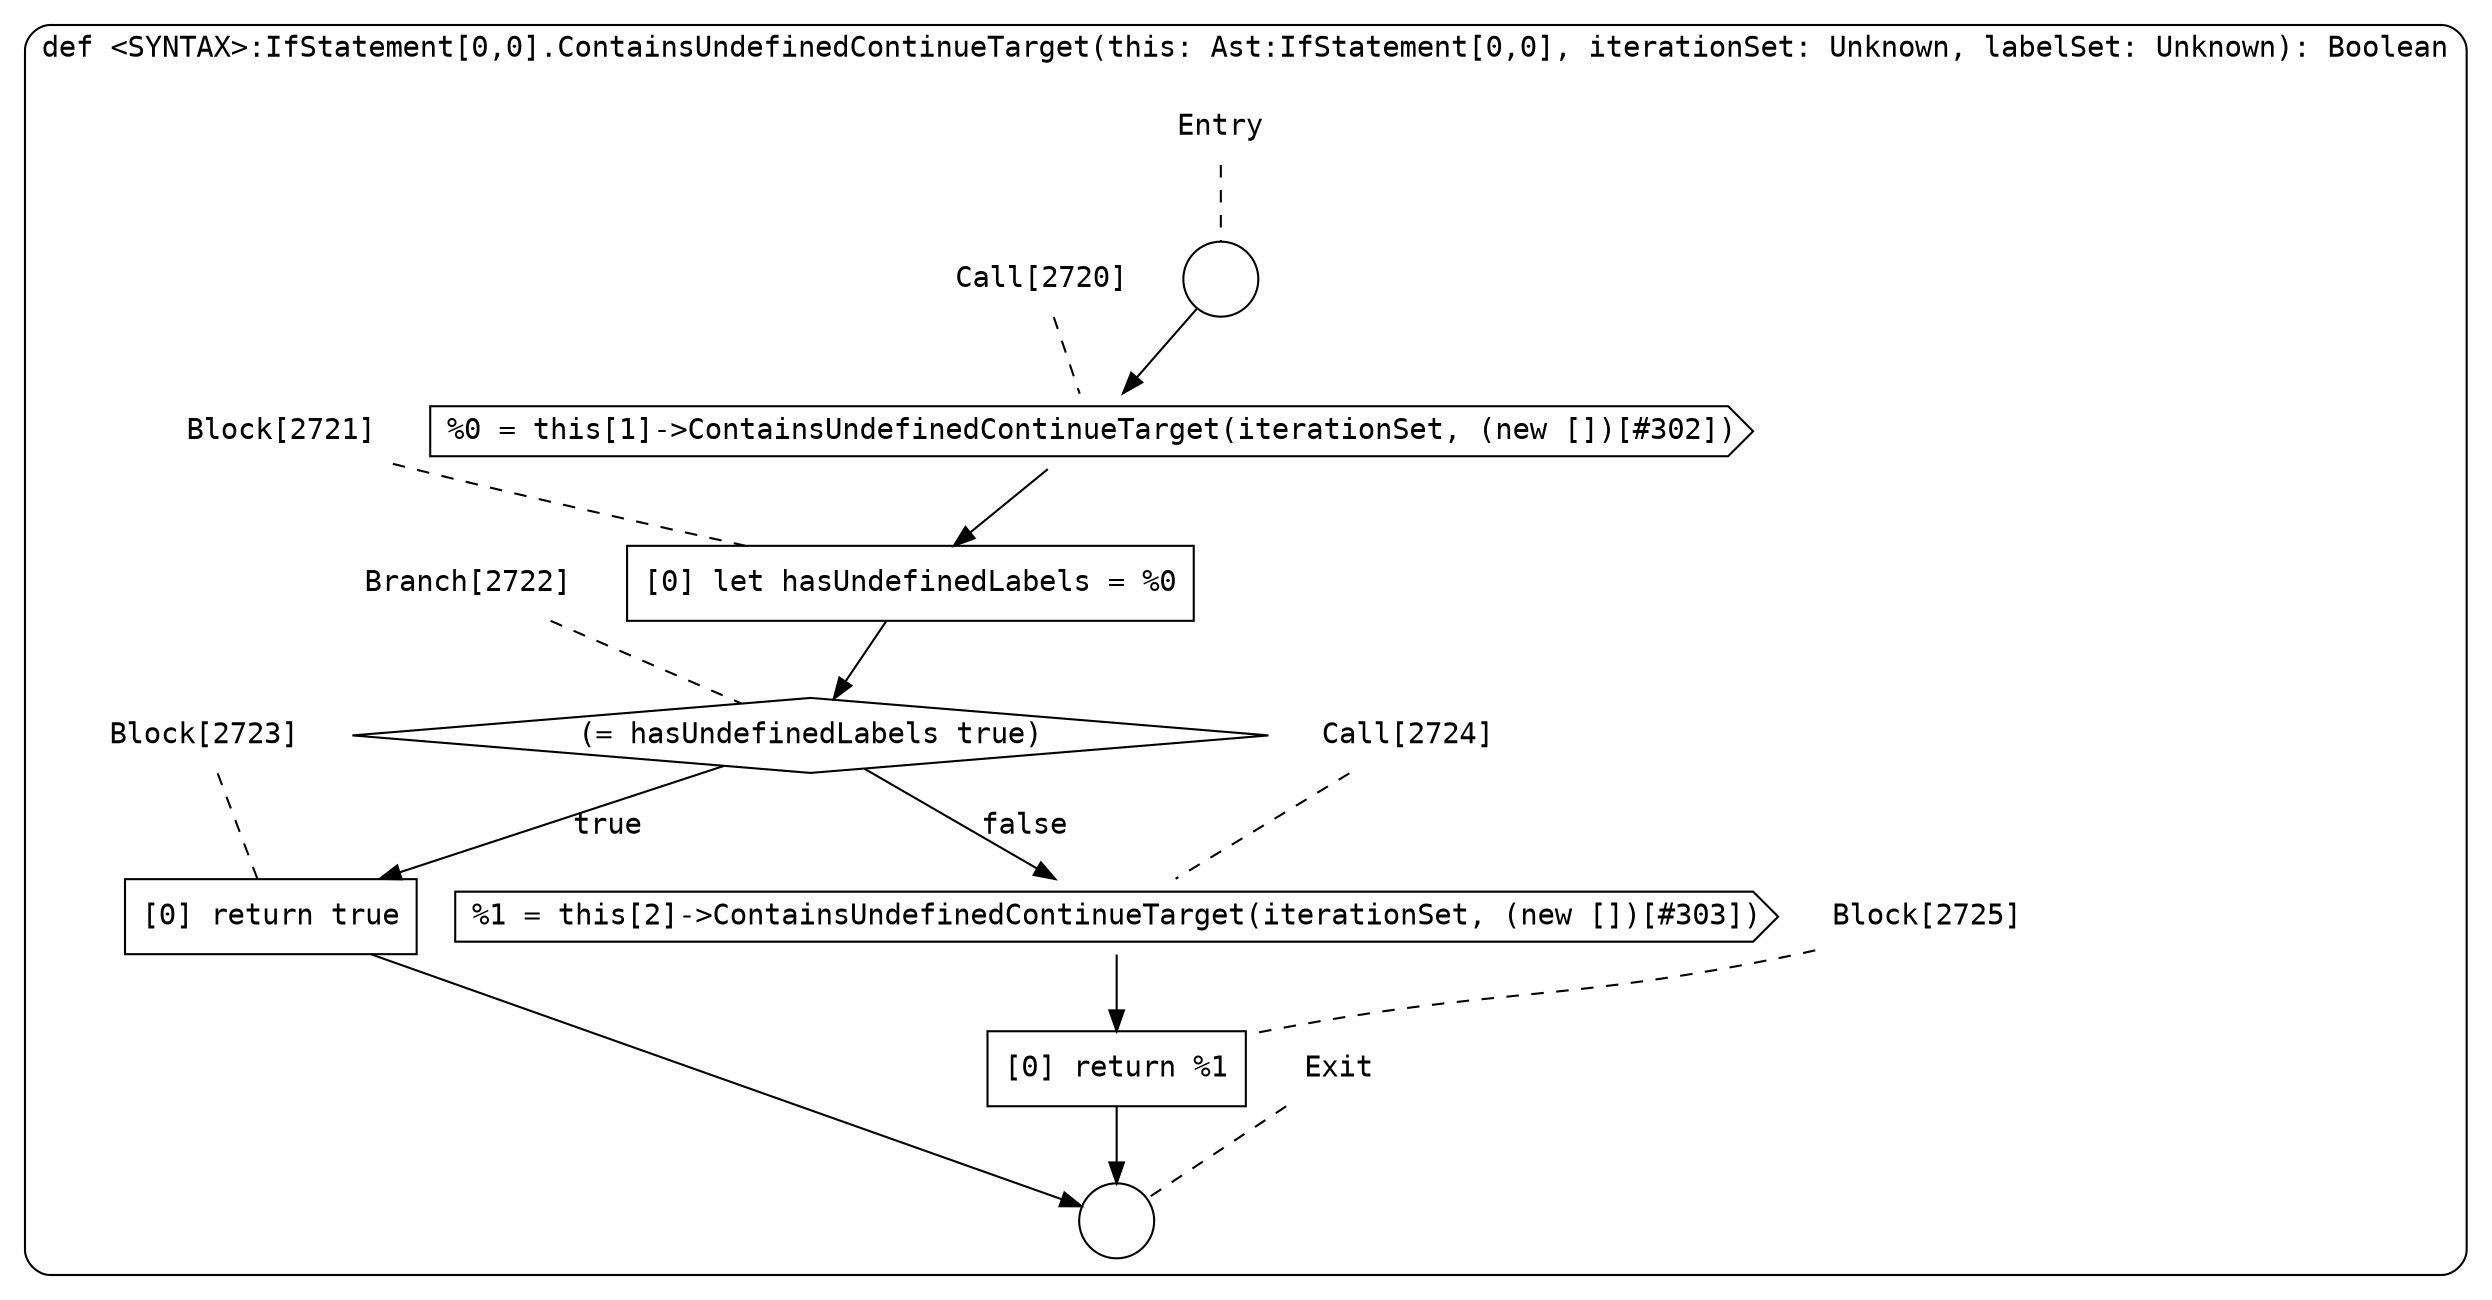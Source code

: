 digraph {
  graph [fontname = "Consolas"]
  node [fontname = "Consolas"]
  edge [fontname = "Consolas"]
  subgraph cluster616 {
    label = "def <SYNTAX>:IfStatement[0,0].ContainsUndefinedContinueTarget(this: Ast:IfStatement[0,0], iterationSet: Unknown, labelSet: Unknown): Boolean"
    style = rounded
    cluster616_entry_name [shape=none, label=<<font color="black">Entry</font>>]
    cluster616_entry_name -> cluster616_entry [arrowhead=none, color="black", style=dashed]
    cluster616_entry [shape=circle label=" " color="black" fillcolor="white" style=filled]
    cluster616_entry -> node2720 [color="black"]
    cluster616_exit_name [shape=none, label=<<font color="black">Exit</font>>]
    cluster616_exit_name -> cluster616_exit [arrowhead=none, color="black", style=dashed]
    cluster616_exit [shape=circle label=" " color="black" fillcolor="white" style=filled]
    node2720_name [shape=none, label=<<font color="black">Call[2720]</font>>]
    node2720_name -> node2720 [arrowhead=none, color="black", style=dashed]
    node2720 [shape=cds, label=<<font color="black">%0 = this[1]-&gt;ContainsUndefinedContinueTarget(iterationSet, (new [])[#302])</font>> color="black" fillcolor="white", style=filled]
    node2720 -> node2721 [color="black"]
    node2721_name [shape=none, label=<<font color="black">Block[2721]</font>>]
    node2721_name -> node2721 [arrowhead=none, color="black", style=dashed]
    node2721 [shape=box, label=<<font color="black">[0] let hasUndefinedLabels = %0<BR ALIGN="LEFT"/></font>> color="black" fillcolor="white", style=filled]
    node2721 -> node2722 [color="black"]
    node2722_name [shape=none, label=<<font color="black">Branch[2722]</font>>]
    node2722_name -> node2722 [arrowhead=none, color="black", style=dashed]
    node2722 [shape=diamond, label=<<font color="black">(= hasUndefinedLabels true)</font>> color="black" fillcolor="white", style=filled]
    node2722 -> node2723 [label=<<font color="black">true</font>> color="black"]
    node2722 -> node2724 [label=<<font color="black">false</font>> color="black"]
    node2723_name [shape=none, label=<<font color="black">Block[2723]</font>>]
    node2723_name -> node2723 [arrowhead=none, color="black", style=dashed]
    node2723 [shape=box, label=<<font color="black">[0] return true<BR ALIGN="LEFT"/></font>> color="black" fillcolor="white", style=filled]
    node2723 -> cluster616_exit [color="black"]
    node2724_name [shape=none, label=<<font color="black">Call[2724]</font>>]
    node2724_name -> node2724 [arrowhead=none, color="black", style=dashed]
    node2724 [shape=cds, label=<<font color="black">%1 = this[2]-&gt;ContainsUndefinedContinueTarget(iterationSet, (new [])[#303])</font>> color="black" fillcolor="white", style=filled]
    node2724 -> node2725 [color="black"]
    node2725_name [shape=none, label=<<font color="black">Block[2725]</font>>]
    node2725_name -> node2725 [arrowhead=none, color="black", style=dashed]
    node2725 [shape=box, label=<<font color="black">[0] return %1<BR ALIGN="LEFT"/></font>> color="black" fillcolor="white", style=filled]
    node2725 -> cluster616_exit [color="black"]
  }
}